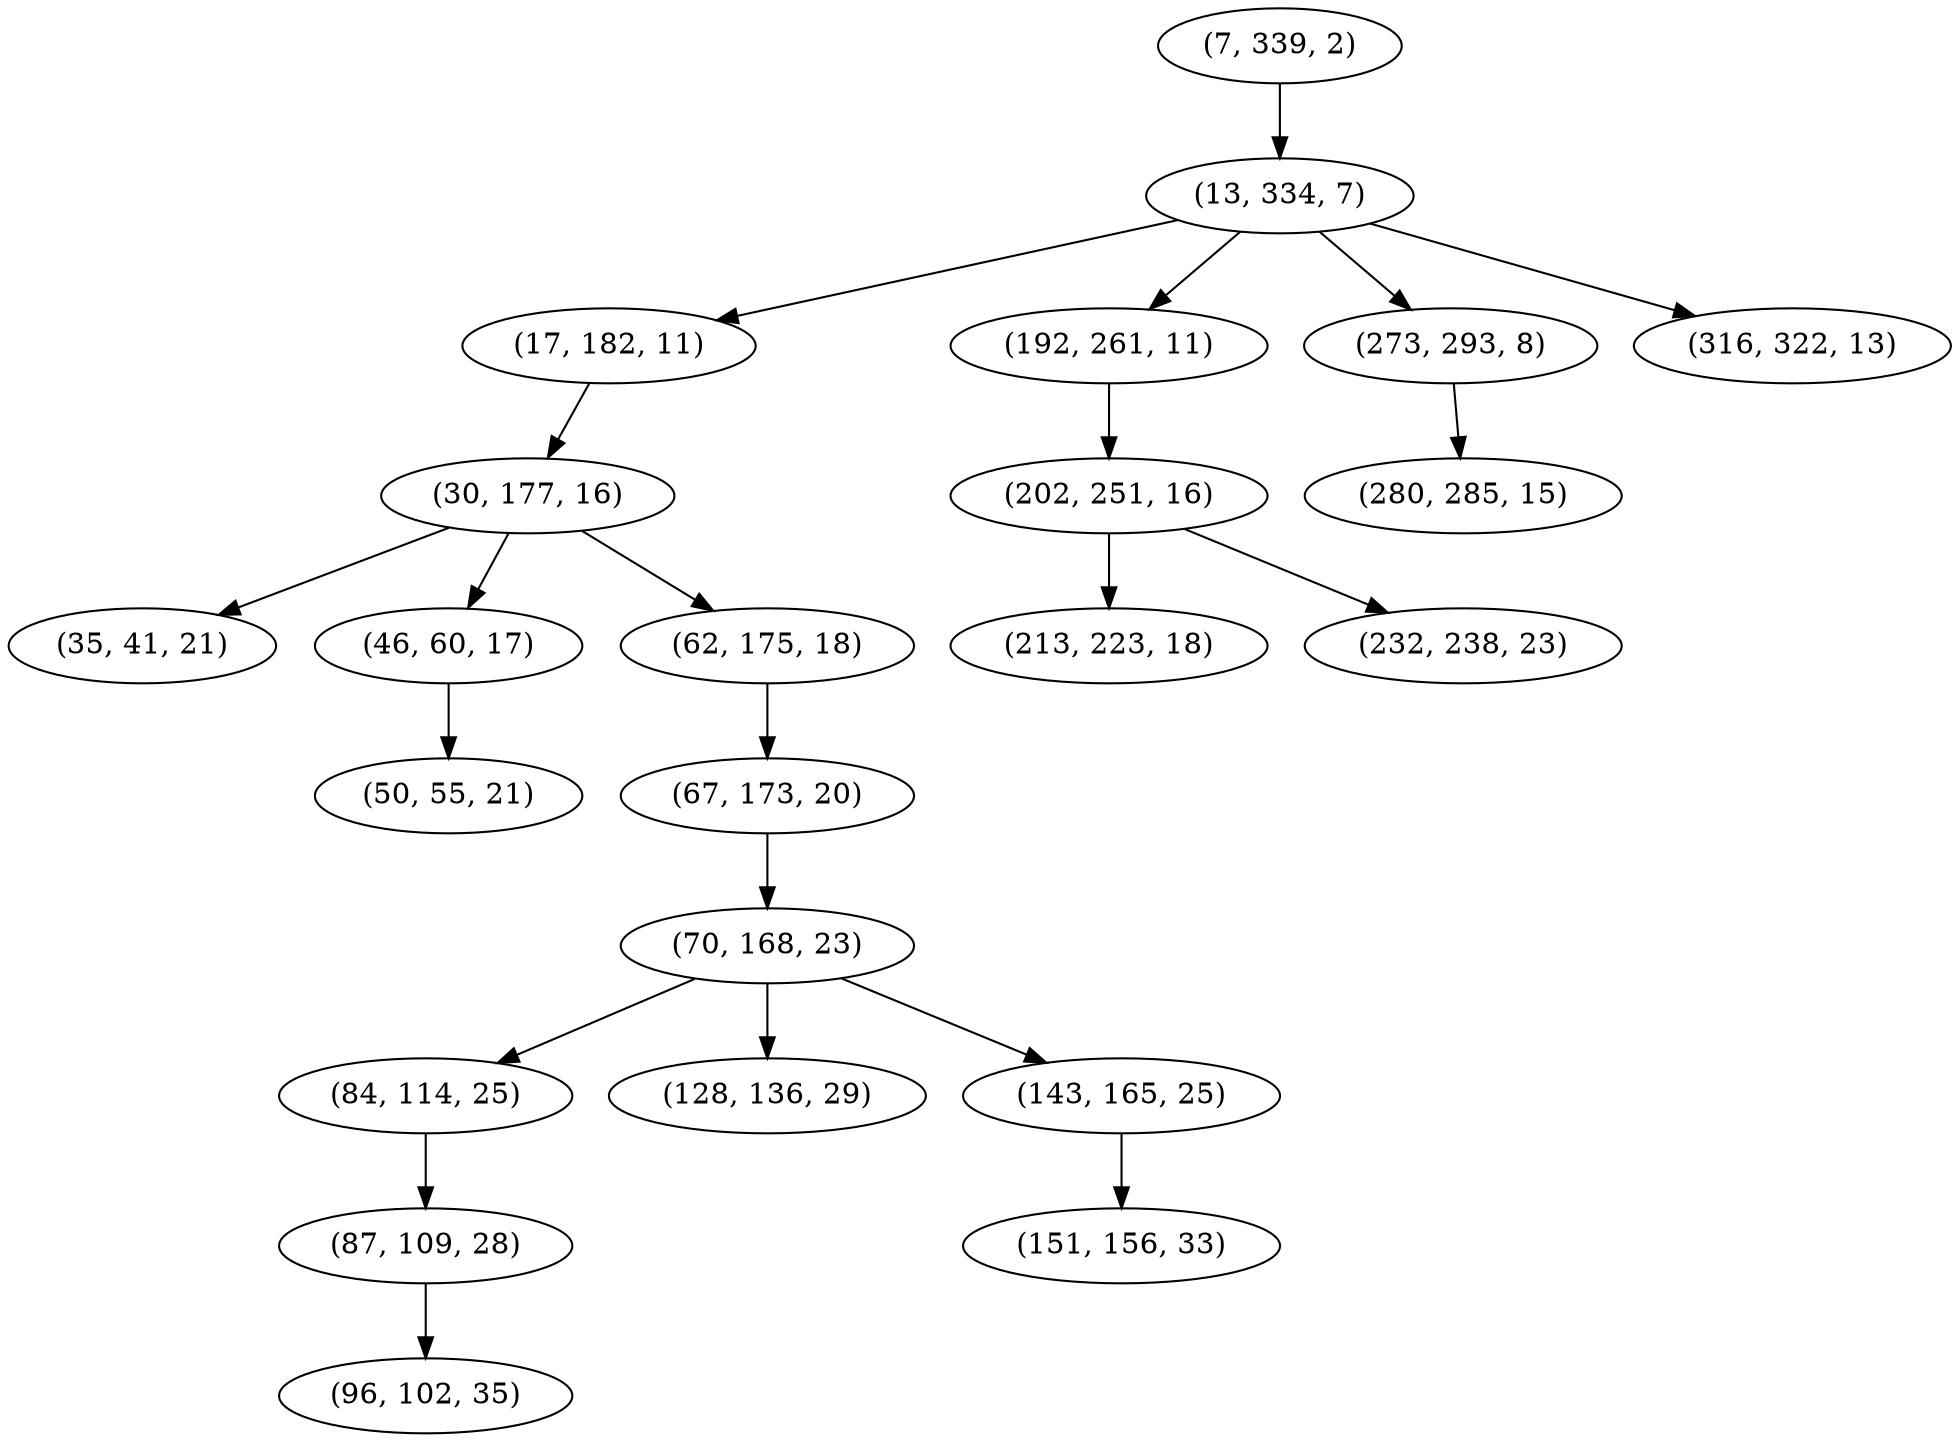 digraph tree {
    "(7, 339, 2)";
    "(13, 334, 7)";
    "(17, 182, 11)";
    "(30, 177, 16)";
    "(35, 41, 21)";
    "(46, 60, 17)";
    "(50, 55, 21)";
    "(62, 175, 18)";
    "(67, 173, 20)";
    "(70, 168, 23)";
    "(84, 114, 25)";
    "(87, 109, 28)";
    "(96, 102, 35)";
    "(128, 136, 29)";
    "(143, 165, 25)";
    "(151, 156, 33)";
    "(192, 261, 11)";
    "(202, 251, 16)";
    "(213, 223, 18)";
    "(232, 238, 23)";
    "(273, 293, 8)";
    "(280, 285, 15)";
    "(316, 322, 13)";
    "(7, 339, 2)" -> "(13, 334, 7)";
    "(13, 334, 7)" -> "(17, 182, 11)";
    "(13, 334, 7)" -> "(192, 261, 11)";
    "(13, 334, 7)" -> "(273, 293, 8)";
    "(13, 334, 7)" -> "(316, 322, 13)";
    "(17, 182, 11)" -> "(30, 177, 16)";
    "(30, 177, 16)" -> "(35, 41, 21)";
    "(30, 177, 16)" -> "(46, 60, 17)";
    "(30, 177, 16)" -> "(62, 175, 18)";
    "(46, 60, 17)" -> "(50, 55, 21)";
    "(62, 175, 18)" -> "(67, 173, 20)";
    "(67, 173, 20)" -> "(70, 168, 23)";
    "(70, 168, 23)" -> "(84, 114, 25)";
    "(70, 168, 23)" -> "(128, 136, 29)";
    "(70, 168, 23)" -> "(143, 165, 25)";
    "(84, 114, 25)" -> "(87, 109, 28)";
    "(87, 109, 28)" -> "(96, 102, 35)";
    "(143, 165, 25)" -> "(151, 156, 33)";
    "(192, 261, 11)" -> "(202, 251, 16)";
    "(202, 251, 16)" -> "(213, 223, 18)";
    "(202, 251, 16)" -> "(232, 238, 23)";
    "(273, 293, 8)" -> "(280, 285, 15)";
}
